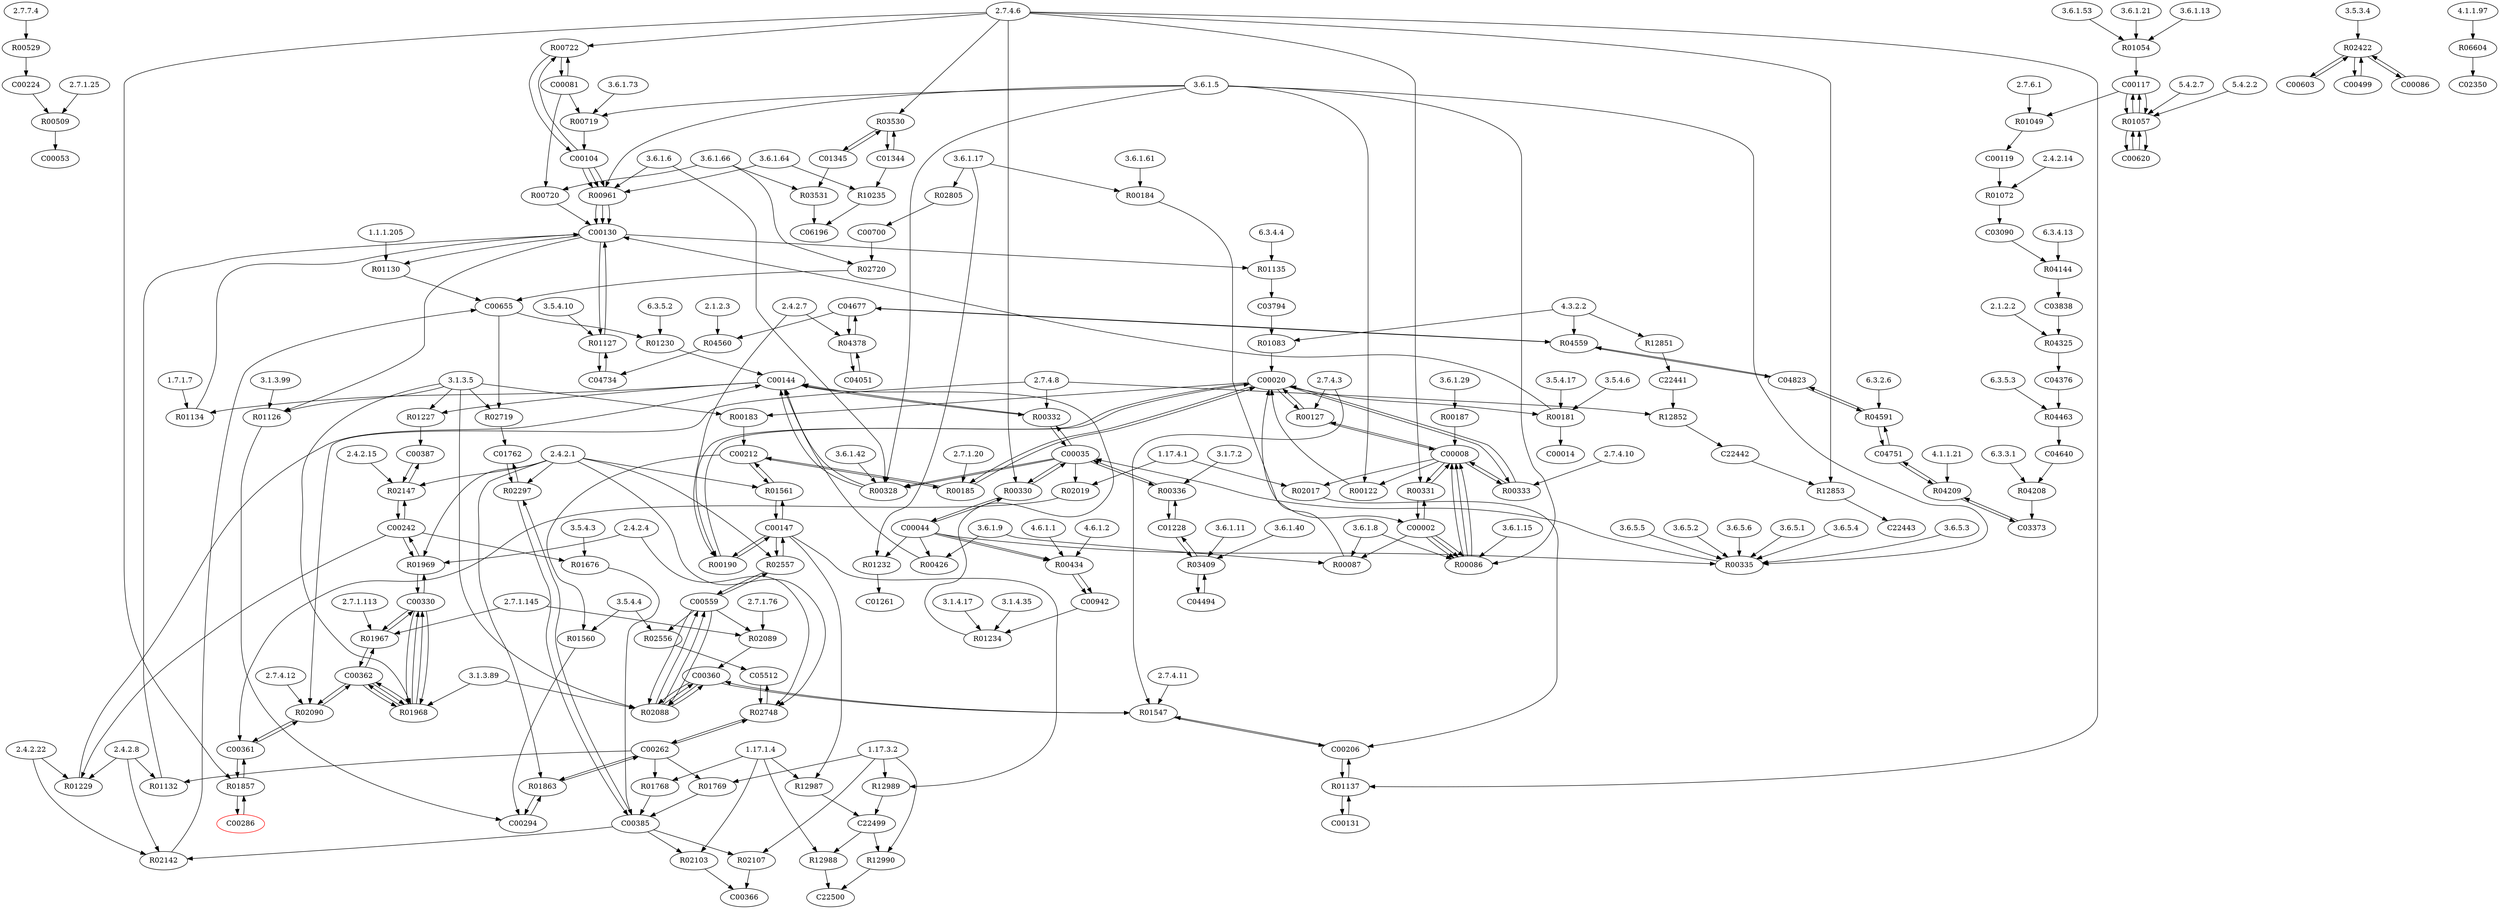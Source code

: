 digraph G {
"2.7.7.4" [type=E];
"3.6.1.66" [type=E];
"3.1.4.17" [type=E];
"1.7.1.7" [type=E];
"3.6.5.5" [type=E];
"3.5.4.17" [type=E];
"3.5.4.4" [type=E];
"3.6.1.5" [type=E];
"3.6.1.17" [type=E];
"2.4.2.1" [type=E];
"3.5.3.4" [type=E];
"4.1.1.21" [type=E];
"1.17.1.4" [type=E];
"2.7.1.76" [type=E];
"2.1.2.2" [type=E];
"2.7.4.10" [type=E];
"3.6.1.8" [type=E];
"3.6.5.2" [type=E];
"1.17.3.2" [type=E];
"2.4.2.4" [type=E];
"3.6.1.15" [type=E];
"3.6.5.6" [type=E];
"3.6.5.1" [type=E];
"3.6.1.73" [type=E];
"3.6.1.11" [type=E];
"2.7.4.11" [type=E];
"3.6.1.64" [type=E];
"2.7.1.113" [type=E];
"2.7.4.8" [type=E];
"3.6.1.29" [type=E];
"3.6.1.61" [type=E];
"3.6.1.13" [type=E];
"2.4.2.7" [type=E];
"2.4.2.8" [type=E];
"3.6.1.9" [type=E];
"3.6.5.4" [type=E];
"3.1.3.5" [type=E];
"2.4.2.22" [type=E];
"3.5.4.3" [type=E];
"1.1.1.205" [type=E];
"5.4.2.7" [type=E];
"3.6.1.42" [type=E];
"3.1.4.35" [type=E];
"2.7.1.145" [type=E];
"2.7.6.1" [type=E];
"3.6.5.3" [type=E];
"3.5.4.10" [type=E];
"2.7.1.25" [type=E];
"3.6.1.6" [type=E];
"3.6.1.53" [type=E];
"1.17.4.1" [type=E];
"6.3.3.1" [type=E];
"4.1.1.97" [type=E];
"6.3.5.3" [type=E];
"2.7.4.12" [type=E];
"6.3.4.13" [type=E];
"4.6.1.1" [type=E];
"2.7.4.6" [type=E];
"4.3.2.2" [type=E];
"3.5.4.6" [type=E];
"2.1.2.3" [type=E];
"2.7.4.3" [type=E];
"6.3.2.6" [type=E];
"2.4.2.15" [type=E];
"2.4.2.14" [type=E];
"2.7.1.20" [type=E];
"5.4.2.2" [type=E];
"3.1.3.89" [type=E];
"6.3.4.4" [type=E];
"6.3.5.2" [type=E];
"4.6.1.2" [type=E];
"3.6.1.21" [type=E];
"3.6.1.40" [type=E];
"3.1.3.99" [type=E];
"3.1.7.2" [type=E];
R01132 [type=R];
R04591 [type=R];
R02090 [type=R];
R01049 [type=R];
R00086 [type=R];
R12851 [type=R];
R00722 [type=R];
R00330 [type=R];
R00184 [type=R];
R01127 [type=R];
R01072 [type=R];
R12853 [type=R];
R03531 [type=R];
R12987 [type=R];
R01547 [type=R];
R00336 [type=R];
R00720 [type=R];
R01863 [type=R];
R01857 [type=R];
R02720 [type=R];
R02719 [type=R];
R00335 [type=R];
R00122 [type=R];
R01768 [type=R];
R04208 [type=R];
R00509 [type=R];
R01561 [type=R];
R00529 [type=R];
R00426 [type=R];
R01967 [type=R];
R01234 [type=R];
R02147 [type=R];
R00187 [type=R];
R02107 [type=R];
R04209 [type=R];
R01130 [type=R];
R00183 [type=R];
R00961 [type=R];
R02557 [type=R];
R01968 [type=R];
R01229 [type=R];
R00087 [type=R];
R01083 [type=R];
R12989 [type=R];
R12852 [type=R];
R02089 [type=R];
R04560 [type=R];
R00185 [type=R];
R01227 [type=R];
R02142 [type=R];
R01135 [type=R];
R02805 [type=R];
R01230 [type=R];
R00181 [type=R];
R01054 [type=R];
R04144 [type=R];
R00190 [type=R];
R00332 [type=R];
R01560 [type=R];
R02297 [type=R];
R03409 [type=R];
R03530 [type=R];
R02088 [type=R];
R04559 [type=R];
R01134 [type=R];
R02019 [type=R];
R02748 [type=R];
R06604 [type=R];
R00127 [type=R];
R02017 [type=R];
R00434 [type=R];
R00719 [type=R];
R01057 [type=R];
R02422 [type=R];
R00331 [type=R];
R12988 [type=R];
R04378 [type=R];
R12990 [type=R];
R04463 [type=R];
R01137 [type=R];
R04325 [type=R];
R02103 [type=R];
R01769 [type=R];
R02556 [type=R];
R01676 [type=R];
R01969 [type=R];
R00333 [type=R];
R01126 [type=R];
R00328 [type=R];
R01232 [type=R];
R10235 [type=R];
C00655 [type=C];
C04051 [type=C];
C03794 [type=C];
C00008 [type=C];
C00360 [type=C];
C00212 [type=C];
C00044 [type=C];
C00053 [type=C];
C00147 [type=C];
C00362 [type=C];
C04494 [type=C];
C03090 [type=C];
C00081 [type=C];
C00603 [type=C];
C00117 [type=C];
C00130 [type=C];
C04734 [type=C];
C00206 [type=C];
C05512 [type=C];
C22441 [type=C];
C22499 [type=C];
C04376 [type=C];
C03838 [type=C];
C00361 [type=C];
C00242 [type=C];
C04751 [type=C];
C00499 [type=C];
C03373 [type=C];
C00620 [type=C];
C01345 [type=C];
C00086 [type=C];
C00366 [type=C];
C00131 [type=C];
C00119 [type=C];
C22500 [type=C];
C00014 [type=C];
C01228 [type=C];
C00002 [type=C];
C00020 [type=C];
C01762 [type=C];
C00224 [type=C];
C06196 [type=C];
C04823 [type=C];
C00144 [type=C];
C00294 [type=C];
C00942 [type=C];
C00700 [type=C];
C02350 [type=C];
C00286 [type=C, color=red];
C01344 [type=C];
C00104 [type=C];
C04677 [type=C];
C00387 [type=C];
C01261 [type=C];
C00035 [type=C];
C00385 [type=C];
C04640 [type=C];
C00330 [type=C];
C22443 [type=C];
C00262 [type=C];
C00559 [type=C];
C22442 [type=C];
C00035 -> R02019;
R02019 -> C00361;
C00385 -> R02107;
R02107 -> C00366;
C00117 -> R01049;
R01049 -> C00119;
C00119 -> R01072;
R01072 -> C03090;
C03090 -> R04144;
R04144 -> C03838;
C03838 -> R04325;
R04325 -> C04376;
C04640 -> R04208;
R04208 -> C03373;
C04677 -> R04560;
R04560 -> C04734;
C04823 -> R04559;
R04559 -> C04823;
R04559 -> C04677;
C04677 -> R04559;
C04751 -> R04591;
R04591 -> C04751;
R04591 -> C04823;
C04823 -> R04591;
C04751 -> R04209;
R04209 -> C04751;
R04209 -> C03373;
C03373 -> R04209;
C04734 -> R01127;
R01127 -> C04734;
R01127 -> C00130;
C00130 -> R01127;
C00002 -> R00086;
R00086 -> C00008;
C00002 -> R00086;
R00086 -> C00008;
C00008 -> R00331;
R00331 -> C00008;
R00331 -> C00002;
C00002 -> R00331;
C00206 -> R01137;
R01137 -> C00206;
R01137 -> C00131;
C00131 -> R01137;
C00008 -> R02017;
R02017 -> C00206;
C00008 -> R00122;
R00122 -> C00020;
C00020 -> R00127;
R00127 -> C00020;
R00127 -> C00008;
C00008 -> R00127;
C03794 -> R01083;
R01083 -> C00020;
C00130 -> R01135;
R01135 -> C03794;
C00020 -> R00181;
R00181 -> C00130;
R00181 -> C00014;
C00020 -> R00183;
R00183 -> C00212;
C00212 -> R00185;
R00185 -> C00212;
R00185 -> C00020;
C00020 -> R00185;
C00020 -> R00190;
R00190 -> C00020;
R00190 -> C00147;
C00147 -> R00190;
C00360 -> R02088;
R02088 -> C00360;
R02088 -> C00559;
C00559 -> R02088;
C00559 -> R02556;
R02556 -> C05512;
C05512 -> R02748;
R02748 -> C05512;
R02748 -> C00262;
C00262 -> R02748;
C01762 -> R02297;
R02297 -> C01762;
R02297 -> C00385;
C00385 -> R02297;
C00130 -> R01126;
R01126 -> C00294;
C00212 -> R01560;
R01560 -> C00294;
C00104 -> R00961;
R00961 -> C00130;
C00104 -> R00722;
R00722 -> C00104;
R00722 -> C00081;
C00081 -> R00722;
C00081 -> R00719;
R00719 -> C00104;
C00144 -> R01134;
R01134 -> C00130;
C00130 -> R01130;
R01130 -> C00655;
C00655 -> R01230;
R01230 -> C00144;
C00035 -> R00328;
R00328 -> C00144;
C00035 -> R00328;
R00328 -> C00144;
C00262 -> R01132;
R01132 -> C00130;
C00212 -> R01561;
R01561 -> C00212;
R01561 -> C00147;
C00147 -> R01561;
C00262 -> R01769;
R01769 -> C00385;
C00144 -> R01227;
R01227 -> C00387;
C00294 -> R01863;
R01863 -> C00294;
R01863 -> C00262;
C00262 -> R01863;
C00385 -> R02142;
R02142 -> C00655;
C00655 -> R02719;
R02719 -> C01762;
C00242 -> R01229;
R01229 -> C00144;
C00144 -> R00332;
R00332 -> C00144;
R00332 -> C00035;
C00035 -> R00332;
C00330 -> R01969;
R01969 -> C00330;
R01969 -> C00242;
C00242 -> R01969;
C00242 -> R01676;
R01676 -> C00385;
C00499 -> R02422;
R02422 -> C00499;
R02422 -> C00603;
C00603 -> R02422;
R02422 -> C00086;
C00086 -> R02422;
C01228 -> R00336;
R00336 -> C01228;
R00336 -> C00035;
C00035 -> R00336;
C04494 -> R03409;
R03409 -> C04494;
R03409 -> C01228;
C01228 -> R03409;
C00044 -> R00335;
R00335 -> C00035;
C00035 -> R00330;
R00330 -> C00035;
R00330 -> C00044;
C00044 -> R00330;
C00362 -> R02090;
R02090 -> C00362;
R02090 -> C00361;
C00361 -> R02090;
C00361 -> R01857;
R01857 -> C00361;
R01857 -> C00286;
C00286 -> R01857;
C00362 -> R01968;
R01968 -> C00362;
R01968 -> C00330;
C00330 -> R01968;
C00387 -> R02147;
R02147 -> C00387;
R02147 -> C00242;
C00242 -> R02147;
C00044 -> R00434;
R00434 -> C00942;
C00942 -> R01234;
R01234 -> C00144;
R00529 -> C00224;
C00224 -> R00509;
R00509 -> C00053;
C00262 -> R01768;
R01768 -> C00385;
C00385 -> R02103;
R02103 -> C00366;
C04376 -> R04463;
R04463 -> C04640;
C00081 -> R00720;
R00720 -> C00130;
C00700 -> R02720;
R02720 -> C00655;
R00184 -> C00002;
C00044 -> R01232;
R01232 -> C01261;
C00330 -> R01967;
R01967 -> C00330;
R01967 -> C00362;
C00362 -> R01967;
R02805 -> C00700;
C00620 -> R01057;
R01057 -> C00620;
R01057 -> C00117;
C00117 -> R01057;
R01054 -> C00117;
C00559 -> R02089;
R02089 -> C00360;
C00147 -> R02557;
R02557 -> C00147;
R02557 -> C00559;
C00559 -> R02557;
C00360 -> R01547;
R01547 -> C00360;
R01547 -> C00206;
C00206 -> R01547;
C01344 -> R03530;
R03530 -> C01344;
R03530 -> C01345;
C01345 -> R03530;
R00187 -> C00008;
C00044 -> R00434;
R00434 -> C00942;
C04677 -> R04378;
R04378 -> C04677;
R04378 -> C04051;
C04051 -> R04378;
C00104 -> R00961;
R00961 -> C00130;
C00002 -> R00086;
R00086 -> C00008;
R06604 -> C02350;
C00620 -> R01057;
R01057 -> C00620;
R01057 -> C00117;
C00117 -> R01057;
C00104 -> R00961;
R00961 -> C00130;
C01344 -> R10235;
R10235 -> C06196;
C01345 -> R03531;
R03531 -> C06196;
C00020 -> R00333;
R00333 -> C00020;
R00333 -> C00008;
C00008 -> R00333;
C00002 -> R00087;
R00087 -> C00020;
C00044 -> R00426;
R00426 -> C00144;
C00360 -> R02088;
R02088 -> C00360;
R02088 -> C00559;
C00559 -> R02088;
C00362 -> R01968;
R01968 -> C00362;
R01968 -> C00330;
C00330 -> R01968;
R12851 -> C22441;
C22441 -> R12852;
R12852 -> C22442;
C22442 -> R12853;
R12853 -> C22443;
C22499 -> R12988;
R12988 -> C22500;
C22499 -> R12990;
R12990 -> C22500;
C00147 -> R12987;
R12987 -> C22499;
C00147 -> R12989;
R12989 -> C22499;
"2.4.2.8" -> R01132;
"6.3.2.6" -> R04591;
"2.7.4.8" -> R02090;
"2.7.4.12" -> R02090;
"2.7.6.1" -> R01049;
"3.6.1.5" -> R00086;
"3.6.1.8" -> R00086;
"3.6.1.15" -> R00086;
"4.3.2.2" -> R12851;
"2.7.4.6" -> R00722;
"2.7.4.6" -> R00330;
"3.6.1.17" -> R00184;
"3.6.1.61" -> R00184;
"3.5.4.10" -> R01127;
"2.4.2.14" -> R01072;
"2.7.4.6" -> R12853;
"3.6.1.66" -> R03531;
"1.17.1.4" -> R12987;
"2.7.4.3" -> R01547;
"2.7.4.11" -> R01547;
"3.1.7.2" -> R00336;
"3.6.1.66" -> R00720;
"2.4.2.1" -> R01863;
"2.7.4.6" -> R01857;
"3.6.1.66" -> R02720;
"3.1.3.5" -> R02719;
"3.6.1.5" -> R00335;
"3.6.5.1" -> R00335;
"3.6.5.2" -> R00335;
"3.6.5.3" -> R00335;
"3.6.5.4" -> R00335;
"3.6.5.5" -> R00335;
"3.6.5.6" -> R00335;
"3.6.1.5" -> R00122;
"1.17.1.4" -> R01768;
"6.3.3.1" -> R04208;
"2.7.1.25" -> R00509;
"2.4.2.1" -> R01561;
"2.7.7.4" -> R00529;
"3.6.1.9" -> R00426;
"2.7.1.113" -> R01967;
"2.7.1.145" -> R01967;
"3.1.4.17" -> R01234;
"3.1.4.35" -> R01234;
"2.4.2.1" -> R02147;
"2.4.2.15" -> R02147;
"3.6.1.29" -> R00187;
"1.17.3.2" -> R02107;
"4.1.1.21" -> R04209;
"1.1.1.205" -> R01130;
"3.1.3.5" -> R00183;
"3.6.1.5" -> R00961;
"3.6.1.6" -> R00961;
"3.6.1.64" -> R00961;
"2.4.2.1" -> R02557;
"3.1.3.5" -> R01968;
"3.1.3.89" -> R01968;
"2.4.2.8" -> R01229;
"2.4.2.22" -> R01229;
"3.6.1.8" -> R00087;
"3.6.1.9" -> R00087;
"4.3.2.2" -> R01083;
"1.17.3.2" -> R12989;
"2.7.4.8" -> R12852;
"2.7.1.76" -> R02089;
"2.7.1.145" -> R02089;
"2.1.2.3" -> R04560;
"2.7.1.20" -> R00185;
"3.1.3.5" -> R01227;
"2.4.2.8" -> R02142;
"2.4.2.22" -> R02142;
"6.3.4.4" -> R01135;
"3.6.1.17" -> R02805;
"6.3.5.2" -> R01230;
"3.5.4.6" -> R00181;
"3.5.4.17" -> R00181;
"3.6.1.13" -> R01054;
"3.6.1.21" -> R01054;
"3.6.1.53" -> R01054;
"6.3.4.13" -> R04144;
"2.4.2.7" -> R00190;
"2.7.4.8" -> R00332;
"3.5.4.4" -> R01560;
"2.4.2.1" -> R02297;
"3.6.1.11" -> R03409;
"3.6.1.40" -> R03409;
"2.7.4.6" -> R03530;
"3.1.3.5" -> R02088;
"3.1.3.89" -> R02088;
"4.3.2.2" -> R04559;
"1.7.1.7" -> R01134;
"1.17.4.1" -> R02019;
"2.4.2.1" -> R02748;
"2.4.2.4" -> R02748;
"4.1.1.97" -> R06604;
"2.7.4.3" -> R00127;
"1.17.4.1" -> R02017;
"4.6.1.1" -> R00434;
"4.6.1.2" -> R00434;
"3.6.1.5" -> R00719;
"3.6.1.73" -> R00719;
"5.4.2.2" -> R01057;
"5.4.2.7" -> R01057;
"3.5.3.4" -> R02422;
"2.7.4.6" -> R00331;
"1.17.1.4" -> R12988;
"2.4.2.7" -> R04378;
"1.17.3.2" -> R12990;
"6.3.5.3" -> R04463;
"2.7.4.6" -> R01137;
"2.1.2.2" -> R04325;
"1.17.1.4" -> R02103;
"1.17.3.2" -> R01769;
"3.5.4.4" -> R02556;
"3.5.4.3" -> R01676;
"2.4.2.1" -> R01969;
"2.4.2.4" -> R01969;
"2.7.4.10" -> R00333;
"3.1.3.5" -> R01126;
"3.1.3.99" -> R01126;
"3.6.1.5" -> R00328;
"3.6.1.6" -> R00328;
"3.6.1.42" -> R00328;
"3.6.1.17" -> R01232;
"3.6.1.64" -> R10235;
}
